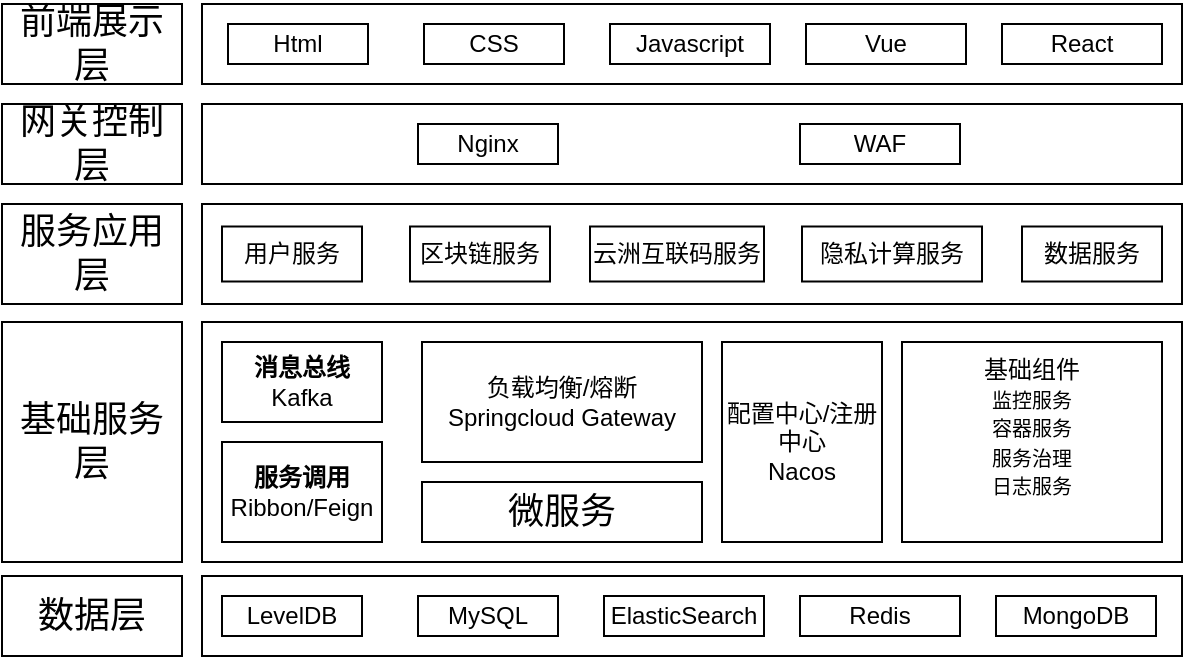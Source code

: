 <mxfile version="24.0.2" type="github">
  <diagram name="第 1 页" id="WKl6gbDjXFLEuy6e8V0B">
    <mxGraphModel dx="658" dy="374" grid="1" gridSize="10" guides="1" tooltips="1" connect="1" arrows="1" fold="1" page="1" pageScale="1" pageWidth="827" pageHeight="1169" math="0" shadow="0">
      <root>
        <mxCell id="0" />
        <mxCell id="1" parent="0" />
        <mxCell id="0hXrH_I9RKG1Sx_e95cJ-11" value="" style="group" vertex="1" connectable="0" parent="1">
          <mxGeometry x="80" y="496" width="590" height="40" as="geometry" />
        </mxCell>
        <mxCell id="0hXrH_I9RKG1Sx_e95cJ-2" value="&lt;font style=&quot;font-size: 18px;&quot;&gt;数据层&lt;/font&gt;" style="rounded=0;whiteSpace=wrap;html=1;" vertex="1" parent="0hXrH_I9RKG1Sx_e95cJ-11">
          <mxGeometry width="90" height="40" as="geometry" />
        </mxCell>
        <mxCell id="0hXrH_I9RKG1Sx_e95cJ-10" value="" style="group" vertex="1" connectable="0" parent="0hXrH_I9RKG1Sx_e95cJ-11">
          <mxGeometry x="100" width="490" height="40" as="geometry" />
        </mxCell>
        <mxCell id="0hXrH_I9RKG1Sx_e95cJ-3" value="" style="rounded=0;whiteSpace=wrap;html=1;" vertex="1" parent="0hXrH_I9RKG1Sx_e95cJ-10">
          <mxGeometry width="490" height="40" as="geometry" />
        </mxCell>
        <mxCell id="0hXrH_I9RKG1Sx_e95cJ-4" value="LevelDB" style="rounded=0;whiteSpace=wrap;html=1;" vertex="1" parent="0hXrH_I9RKG1Sx_e95cJ-10">
          <mxGeometry x="10" y="10" width="70" height="20" as="geometry" />
        </mxCell>
        <mxCell id="0hXrH_I9RKG1Sx_e95cJ-5" value="MySQL" style="rounded=0;whiteSpace=wrap;html=1;" vertex="1" parent="0hXrH_I9RKG1Sx_e95cJ-10">
          <mxGeometry x="108" y="10" width="70" height="20" as="geometry" />
        </mxCell>
        <mxCell id="0hXrH_I9RKG1Sx_e95cJ-6" value="ElasticSearch" style="rounded=0;whiteSpace=wrap;html=1;" vertex="1" parent="0hXrH_I9RKG1Sx_e95cJ-10">
          <mxGeometry x="201" y="10" width="80" height="20" as="geometry" />
        </mxCell>
        <mxCell id="0hXrH_I9RKG1Sx_e95cJ-8" value="Redis" style="rounded=0;whiteSpace=wrap;html=1;" vertex="1" parent="0hXrH_I9RKG1Sx_e95cJ-10">
          <mxGeometry x="299" y="10" width="80" height="20" as="geometry" />
        </mxCell>
        <mxCell id="0hXrH_I9RKG1Sx_e95cJ-9" value="MongoDB" style="rounded=0;whiteSpace=wrap;html=1;" vertex="1" parent="0hXrH_I9RKG1Sx_e95cJ-10">
          <mxGeometry x="397" y="10" width="80" height="20" as="geometry" />
        </mxCell>
        <mxCell id="0hXrH_I9RKG1Sx_e95cJ-12" value="" style="group" vertex="1" connectable="0" parent="1">
          <mxGeometry x="80" y="369" width="590" height="120" as="geometry" />
        </mxCell>
        <mxCell id="0hXrH_I9RKG1Sx_e95cJ-13" value="&lt;font style=&quot;font-size: 18px;&quot;&gt;基础服务层&lt;/font&gt;" style="rounded=0;whiteSpace=wrap;html=1;" vertex="1" parent="0hXrH_I9RKG1Sx_e95cJ-12">
          <mxGeometry width="90" height="120" as="geometry" />
        </mxCell>
        <mxCell id="0hXrH_I9RKG1Sx_e95cJ-14" value="" style="group" vertex="1" connectable="0" parent="0hXrH_I9RKG1Sx_e95cJ-12">
          <mxGeometry x="100" width="490" height="120" as="geometry" />
        </mxCell>
        <mxCell id="0hXrH_I9RKG1Sx_e95cJ-15" value="" style="rounded=0;whiteSpace=wrap;html=1;" vertex="1" parent="0hXrH_I9RKG1Sx_e95cJ-14">
          <mxGeometry width="490" height="120" as="geometry" />
        </mxCell>
        <mxCell id="0hXrH_I9RKG1Sx_e95cJ-19" value="配置中心/注册中心&lt;div&gt;Nacos&lt;/div&gt;" style="rounded=0;whiteSpace=wrap;html=1;" vertex="1" parent="0hXrH_I9RKG1Sx_e95cJ-14">
          <mxGeometry x="260" y="10" width="80" height="100" as="geometry" />
        </mxCell>
        <mxCell id="0hXrH_I9RKG1Sx_e95cJ-20" value="基础组件&lt;div style=&quot;&quot;&gt;&lt;font style=&quot;font-size: 10px;&quot;&gt;监控服务&lt;/font&gt;&lt;/div&gt;&lt;div style=&quot;&quot;&gt;&lt;span style=&quot;font-size: 10px;&quot;&gt;容器服务&lt;/span&gt;&lt;/div&gt;&lt;div style=&quot;&quot;&gt;&lt;span style=&quot;font-size: 10px;&quot;&gt;服务治理&lt;/span&gt;&lt;/div&gt;&lt;div style=&quot;&quot;&gt;&lt;span style=&quot;font-size: 10px;&quot;&gt;日志服务&lt;/span&gt;&lt;/div&gt;&lt;div&gt;&lt;br&gt;&lt;/div&gt;" style="rounded=0;whiteSpace=wrap;html=1;align=center;" vertex="1" parent="0hXrH_I9RKG1Sx_e95cJ-14">
          <mxGeometry x="350" y="10" width="130" height="100" as="geometry" />
        </mxCell>
        <mxCell id="0hXrH_I9RKG1Sx_e95cJ-29" value="" style="group" vertex="1" connectable="0" parent="0hXrH_I9RKG1Sx_e95cJ-14">
          <mxGeometry x="10" y="10" width="80" height="100" as="geometry" />
        </mxCell>
        <mxCell id="0hXrH_I9RKG1Sx_e95cJ-16" value="&lt;b&gt;消息总线&lt;/b&gt;&lt;br&gt;Kafka" style="rounded=0;whiteSpace=wrap;html=1;" vertex="1" parent="0hXrH_I9RKG1Sx_e95cJ-29">
          <mxGeometry width="80" height="40" as="geometry" />
        </mxCell>
        <mxCell id="0hXrH_I9RKG1Sx_e95cJ-28" value="&lt;b&gt;服务调用&lt;/b&gt;&lt;div&gt;Ribbon/Feign&lt;/div&gt;" style="rounded=0;whiteSpace=wrap;html=1;" vertex="1" parent="0hXrH_I9RKG1Sx_e95cJ-29">
          <mxGeometry y="50" width="80" height="50" as="geometry" />
        </mxCell>
        <mxCell id="0hXrH_I9RKG1Sx_e95cJ-31" value="" style="group" vertex="1" connectable="0" parent="0hXrH_I9RKG1Sx_e95cJ-14">
          <mxGeometry x="110" y="10" width="140" height="110" as="geometry" />
        </mxCell>
        <mxCell id="0hXrH_I9RKG1Sx_e95cJ-17" value="负载均衡/熔断&lt;div&gt;Springcloud Gateway&lt;/div&gt;" style="rounded=0;whiteSpace=wrap;html=1;" vertex="1" parent="0hXrH_I9RKG1Sx_e95cJ-31">
          <mxGeometry width="140" height="60" as="geometry" />
        </mxCell>
        <mxCell id="0hXrH_I9RKG1Sx_e95cJ-30" value="&lt;font style=&quot;font-size: 18px;&quot;&gt;微服务&lt;/font&gt;" style="rounded=0;whiteSpace=wrap;html=1;" vertex="1" parent="0hXrH_I9RKG1Sx_e95cJ-31">
          <mxGeometry y="70" width="140" height="30" as="geometry" />
        </mxCell>
        <mxCell id="0hXrH_I9RKG1Sx_e95cJ-34" value="" style="group" vertex="1" connectable="0" parent="1">
          <mxGeometry x="80" y="310" width="590" height="50" as="geometry" />
        </mxCell>
        <mxCell id="0hXrH_I9RKG1Sx_e95cJ-35" value="&lt;span style=&quot;font-size: 18px;&quot;&gt;服务应用层&lt;/span&gt;" style="rounded=0;whiteSpace=wrap;html=1;" vertex="1" parent="0hXrH_I9RKG1Sx_e95cJ-34">
          <mxGeometry width="90" height="50" as="geometry" />
        </mxCell>
        <mxCell id="0hXrH_I9RKG1Sx_e95cJ-36" value="" style="group" vertex="1" connectable="0" parent="0hXrH_I9RKG1Sx_e95cJ-34">
          <mxGeometry x="100" width="490" height="50" as="geometry" />
        </mxCell>
        <mxCell id="0hXrH_I9RKG1Sx_e95cJ-37" value="" style="rounded=0;whiteSpace=wrap;html=1;" vertex="1" parent="0hXrH_I9RKG1Sx_e95cJ-36">
          <mxGeometry width="490" height="50" as="geometry" />
        </mxCell>
        <mxCell id="0hXrH_I9RKG1Sx_e95cJ-75" value="区块链服务" style="rounded=0;whiteSpace=wrap;html=1;" vertex="1" parent="0hXrH_I9RKG1Sx_e95cJ-36">
          <mxGeometry x="104" y="11.25" width="70" height="27.5" as="geometry" />
        </mxCell>
        <mxCell id="0hXrH_I9RKG1Sx_e95cJ-76" value="云洲互联码服务" style="rounded=0;whiteSpace=wrap;html=1;" vertex="1" parent="0hXrH_I9RKG1Sx_e95cJ-36">
          <mxGeometry x="194" y="11.25" width="87" height="27.5" as="geometry" />
        </mxCell>
        <mxCell id="0hXrH_I9RKG1Sx_e95cJ-77" value="用户服务" style="rounded=0;whiteSpace=wrap;html=1;" vertex="1" parent="0hXrH_I9RKG1Sx_e95cJ-36">
          <mxGeometry x="10" y="11.25" width="70" height="27.5" as="geometry" />
        </mxCell>
        <mxCell id="0hXrH_I9RKG1Sx_e95cJ-79" value="隐私计算服务" style="rounded=0;whiteSpace=wrap;html=1;" vertex="1" parent="0hXrH_I9RKG1Sx_e95cJ-36">
          <mxGeometry x="300" y="11.25" width="90" height="27.5" as="geometry" />
        </mxCell>
        <mxCell id="0hXrH_I9RKG1Sx_e95cJ-78" value="数据服务" style="rounded=0;whiteSpace=wrap;html=1;" vertex="1" parent="0hXrH_I9RKG1Sx_e95cJ-36">
          <mxGeometry x="410" y="11.25" width="70" height="27.5" as="geometry" />
        </mxCell>
        <mxCell id="0hXrH_I9RKG1Sx_e95cJ-43" value="" style="group" vertex="1" connectable="0" parent="1">
          <mxGeometry x="80" y="260" width="590" height="40" as="geometry" />
        </mxCell>
        <mxCell id="0hXrH_I9RKG1Sx_e95cJ-44" value="&lt;span style=&quot;font-size: 18px;&quot;&gt;网关控制层&lt;/span&gt;" style="rounded=0;whiteSpace=wrap;html=1;" vertex="1" parent="0hXrH_I9RKG1Sx_e95cJ-43">
          <mxGeometry width="90" height="40" as="geometry" />
        </mxCell>
        <mxCell id="0hXrH_I9RKG1Sx_e95cJ-45" value="" style="group" vertex="1" connectable="0" parent="0hXrH_I9RKG1Sx_e95cJ-43">
          <mxGeometry x="100" width="490" height="40" as="geometry" />
        </mxCell>
        <mxCell id="0hXrH_I9RKG1Sx_e95cJ-46" value="" style="rounded=0;whiteSpace=wrap;html=1;" vertex="1" parent="0hXrH_I9RKG1Sx_e95cJ-45">
          <mxGeometry width="490" height="40" as="geometry" />
        </mxCell>
        <mxCell id="0hXrH_I9RKG1Sx_e95cJ-48" value="Nginx" style="rounded=0;whiteSpace=wrap;html=1;" vertex="1" parent="0hXrH_I9RKG1Sx_e95cJ-45">
          <mxGeometry x="108" y="10" width="70" height="20" as="geometry" />
        </mxCell>
        <mxCell id="0hXrH_I9RKG1Sx_e95cJ-50" value="WAF" style="rounded=0;whiteSpace=wrap;html=1;" vertex="1" parent="0hXrH_I9RKG1Sx_e95cJ-45">
          <mxGeometry x="299" y="10" width="80" height="20" as="geometry" />
        </mxCell>
        <mxCell id="0hXrH_I9RKG1Sx_e95cJ-52" value="" style="group" vertex="1" connectable="0" parent="1">
          <mxGeometry x="80" y="210" width="590" height="40" as="geometry" />
        </mxCell>
        <mxCell id="0hXrH_I9RKG1Sx_e95cJ-53" value="&lt;span style=&quot;font-size: 18px;&quot;&gt;前端展示层&lt;/span&gt;" style="rounded=0;whiteSpace=wrap;html=1;" vertex="1" parent="0hXrH_I9RKG1Sx_e95cJ-52">
          <mxGeometry width="90" height="40" as="geometry" />
        </mxCell>
        <mxCell id="0hXrH_I9RKG1Sx_e95cJ-54" value="" style="group" vertex="1" connectable="0" parent="0hXrH_I9RKG1Sx_e95cJ-52">
          <mxGeometry x="100" width="490" height="40" as="geometry" />
        </mxCell>
        <mxCell id="0hXrH_I9RKG1Sx_e95cJ-55" value="" style="rounded=0;whiteSpace=wrap;html=1;" vertex="1" parent="0hXrH_I9RKG1Sx_e95cJ-54">
          <mxGeometry width="490" height="40" as="geometry" />
        </mxCell>
        <mxCell id="0hXrH_I9RKG1Sx_e95cJ-58" value="Html" style="rounded=0;whiteSpace=wrap;html=1;" vertex="1" parent="0hXrH_I9RKG1Sx_e95cJ-54">
          <mxGeometry x="13" y="10" width="70" height="20" as="geometry" />
        </mxCell>
        <mxCell id="0hXrH_I9RKG1Sx_e95cJ-59" value="CSS" style="rounded=0;whiteSpace=wrap;html=1;" vertex="1" parent="0hXrH_I9RKG1Sx_e95cJ-54">
          <mxGeometry x="111" y="10" width="70" height="20" as="geometry" />
        </mxCell>
        <mxCell id="0hXrH_I9RKG1Sx_e95cJ-60" value="Javascript" style="rounded=0;whiteSpace=wrap;html=1;" vertex="1" parent="0hXrH_I9RKG1Sx_e95cJ-54">
          <mxGeometry x="204" y="10" width="80" height="20" as="geometry" />
        </mxCell>
        <mxCell id="0hXrH_I9RKG1Sx_e95cJ-61" value="Vue" style="rounded=0;whiteSpace=wrap;html=1;" vertex="1" parent="0hXrH_I9RKG1Sx_e95cJ-54">
          <mxGeometry x="302" y="10" width="80" height="20" as="geometry" />
        </mxCell>
        <mxCell id="0hXrH_I9RKG1Sx_e95cJ-62" value="React" style="rounded=0;whiteSpace=wrap;html=1;" vertex="1" parent="0hXrH_I9RKG1Sx_e95cJ-54">
          <mxGeometry x="400" y="10" width="80" height="20" as="geometry" />
        </mxCell>
      </root>
    </mxGraphModel>
  </diagram>
</mxfile>
